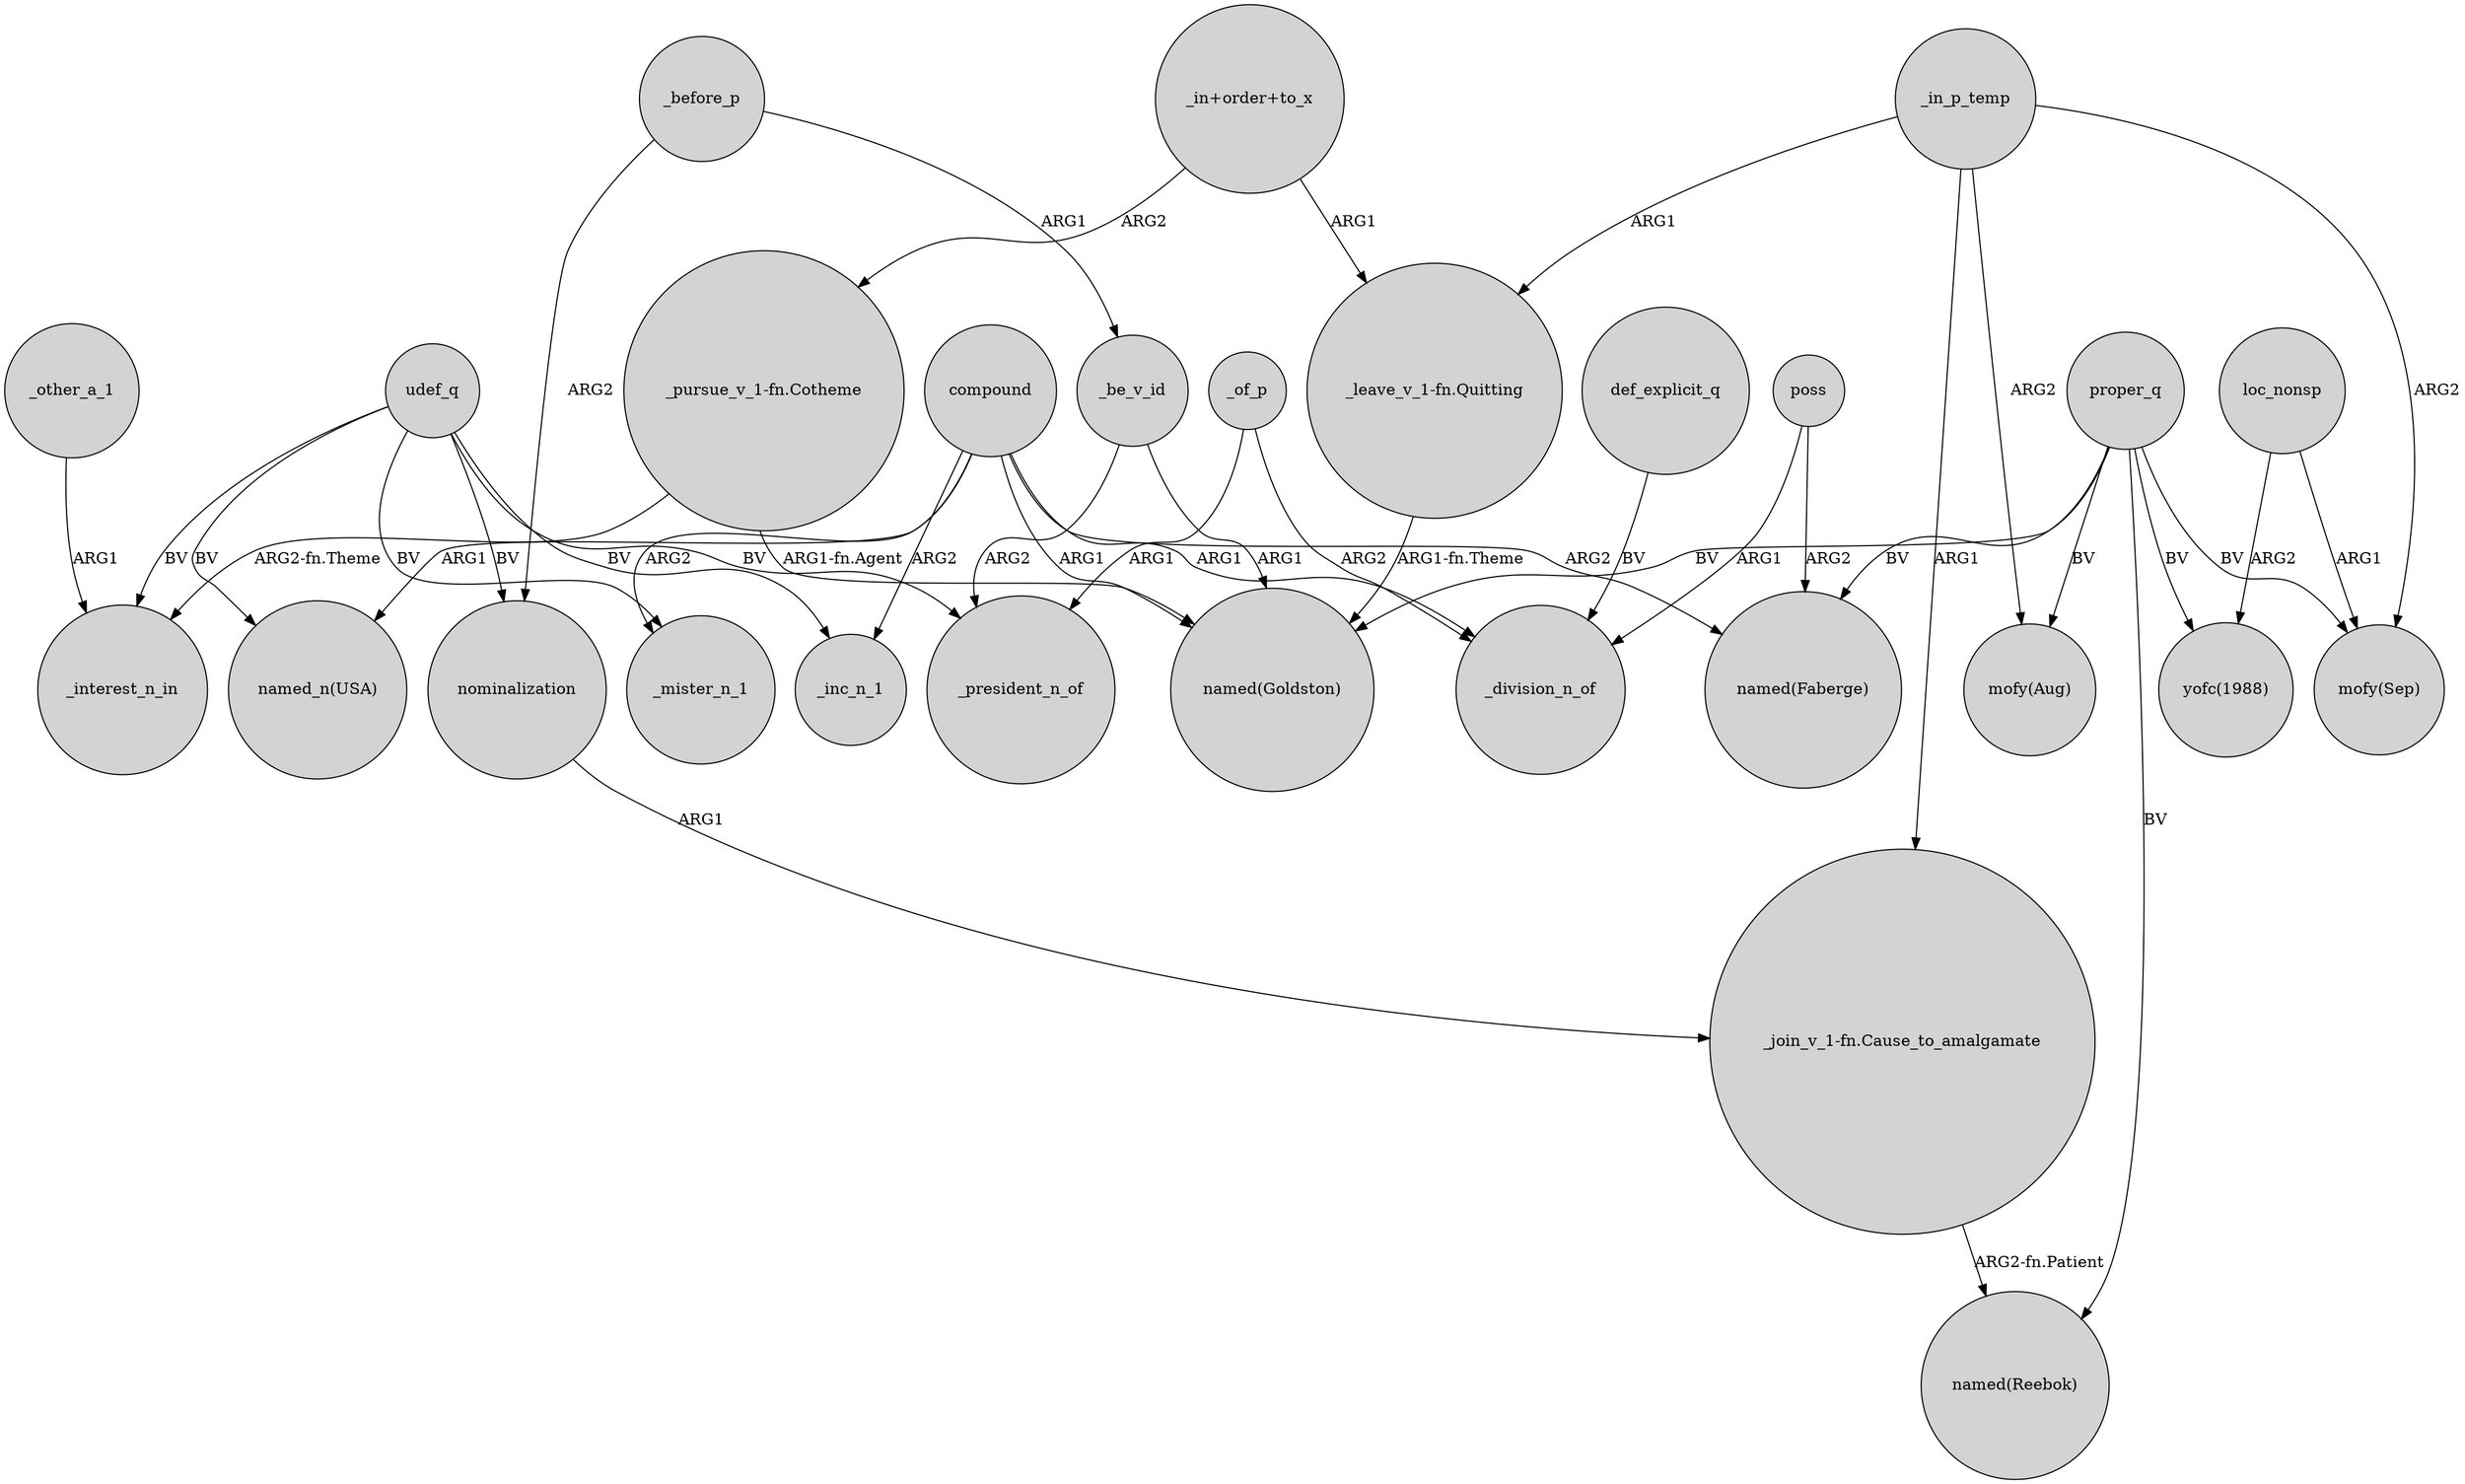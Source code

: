 digraph {
	node [shape=circle style=filled]
	udef_q -> _inc_n_1 [label=BV]
	"_pursue_v_1-fn.Cotheme" -> "named(Goldston)" [label="ARG1-fn.Agent"]
	"_in+order+to_x" -> "_leave_v_1-fn.Quitting" [label=ARG1]
	_be_v_id -> _president_n_of [label=ARG2]
	_before_p -> _be_v_id [label=ARG1]
	_other_a_1 -> _interest_n_in [label=ARG1]
	"_in+order+to_x" -> "_pursue_v_1-fn.Cotheme" [label=ARG2]
	compound -> _mister_n_1 [label=ARG2]
	_in_p_temp -> "_join_v_1-fn.Cause_to_amalgamate" [label=ARG1]
	udef_q -> _mister_n_1 [label=BV]
	_before_p -> nominalization [label=ARG2]
	poss -> _division_n_of [label=ARG1]
	proper_q -> "mofy(Sep)" [label=BV]
	udef_q -> _interest_n_in [label=BV]
	nominalization -> "_join_v_1-fn.Cause_to_amalgamate" [label=ARG1]
	loc_nonsp -> "mofy(Sep)" [label=ARG1]
	compound -> "named(Faberge)" [label=ARG2]
	"_leave_v_1-fn.Quitting" -> "named(Goldston)" [label="ARG1-fn.Theme"]
	"_join_v_1-fn.Cause_to_amalgamate" -> "named(Reebok)" [label="ARG2-fn.Patient"]
	def_explicit_q -> _division_n_of [label=BV]
	compound -> "named_n(USA)" [label=ARG1]
	_of_p -> _president_n_of [label=ARG1]
	_of_p -> _division_n_of [label=ARG2]
	_in_p_temp -> "mofy(Aug)" [label=ARG2]
	udef_q -> _president_n_of [label=BV]
	proper_q -> "yofc(1988)" [label=BV]
	proper_q -> "mofy(Aug)" [label=BV]
	poss -> "named(Faberge)" [label=ARG2]
	proper_q -> "named(Faberge)" [label=BV]
	udef_q -> nominalization [label=BV]
	"_pursue_v_1-fn.Cotheme" -> _interest_n_in [label="ARG2-fn.Theme"]
	_be_v_id -> "named(Goldston)" [label=ARG1]
	proper_q -> "named(Goldston)" [label=BV]
	_in_p_temp -> "_leave_v_1-fn.Quitting" [label=ARG1]
	udef_q -> "named_n(USA)" [label=BV]
	compound -> "named(Goldston)" [label=ARG1]
	compound -> _division_n_of [label=ARG1]
	compound -> _inc_n_1 [label=ARG2]
	_in_p_temp -> "mofy(Sep)" [label=ARG2]
	proper_q -> "named(Reebok)" [label=BV]
	loc_nonsp -> "yofc(1988)" [label=ARG2]
}
